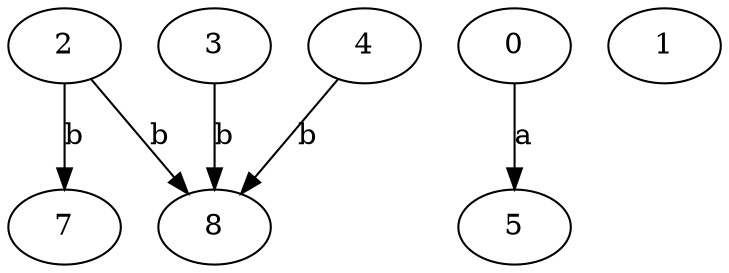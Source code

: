 strict digraph  {
2;
3;
4;
5;
0;
1;
7;
8;
2 -> 7  [label=b];
2 -> 8  [label=b];
3 -> 8  [label=b];
4 -> 8  [label=b];
0 -> 5  [label=a];
}
